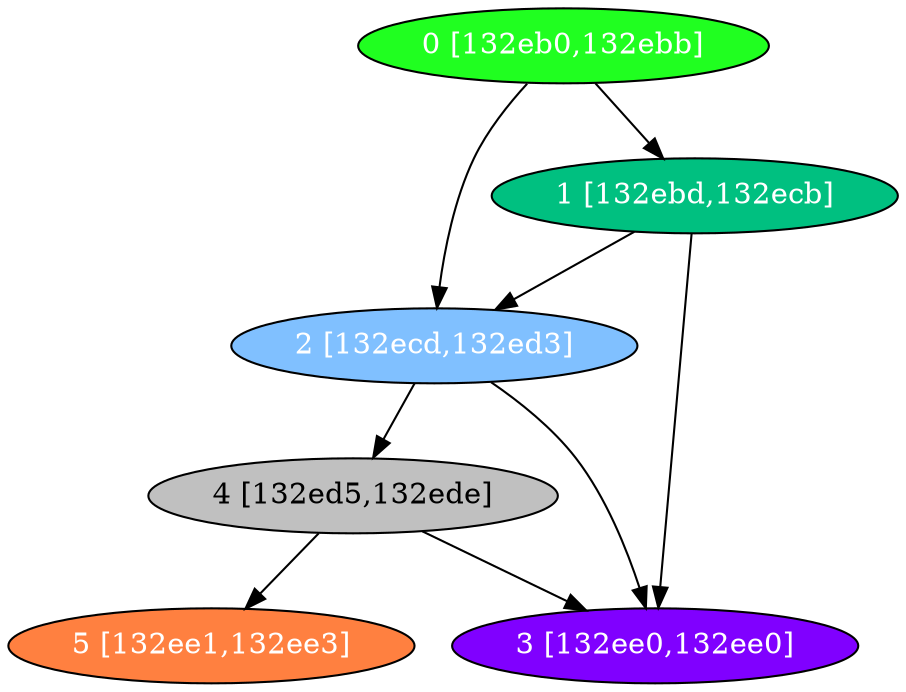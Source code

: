 diGraph libnss3{
	libnss3_0  [style=filled fillcolor="#20FF20" fontcolor="#ffffff" shape=oval label="0 [132eb0,132ebb]"]
	libnss3_1  [style=filled fillcolor="#00C080" fontcolor="#ffffff" shape=oval label="1 [132ebd,132ecb]"]
	libnss3_2  [style=filled fillcolor="#80C0FF" fontcolor="#ffffff" shape=oval label="2 [132ecd,132ed3]"]
	libnss3_3  [style=filled fillcolor="#8000FF" fontcolor="#ffffff" shape=oval label="3 [132ee0,132ee0]"]
	libnss3_4  [style=filled fillcolor="#C0C0C0" fontcolor="#000000" shape=oval label="4 [132ed5,132ede]"]
	libnss3_5  [style=filled fillcolor="#FF8040" fontcolor="#ffffff" shape=oval label="5 [132ee1,132ee3]"]

	libnss3_0 -> libnss3_1
	libnss3_0 -> libnss3_2
	libnss3_1 -> libnss3_2
	libnss3_1 -> libnss3_3
	libnss3_2 -> libnss3_3
	libnss3_2 -> libnss3_4
	libnss3_4 -> libnss3_3
	libnss3_4 -> libnss3_5
}